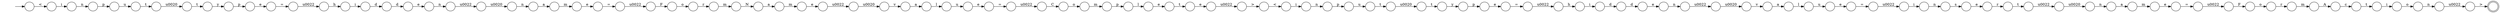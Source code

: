 digraph Automaton {
  rankdir = LR;
  0 [shape=circle,label=""];
  0 -> 5 [label="\u0020"]
  1 [shape=circle,label=""];
  1 -> 31 [label="t"]
  2 [shape=circle,label=""];
  2 -> 18 [label="t"]
  3 [shape=circle,label=""];
  3 -> 72 [label="e"]
  4 [shape=circle,label=""];
  4 -> 73 [label="u"]
  5 [shape=circle,label=""];
  5 -> 37 [label="v"]
  6 [shape=circle,label=""];
  6 -> 68 [label="="]
  7 [shape=circle,label=""];
  7 -> 78 [label="l"]
  8 [shape=circle,label=""];
  8 -> 98 [label="="]
  9 [shape=circle,label=""];
  9 -> 69 [label="e"]
  10 [shape=circle,label=""];
  10 -> 17 [label="\u0022"]
  11 [shape=circle,label=""];
  11 -> 54 [label="A"]
  12 [shape=circle,label=""];
  12 -> 4 [label="p"]
  13 [shape=circle,label=""];
  13 -> 75 [label="i"]
  14 [shape=circle,label=""];
  14 -> 99 [label="s"]
  15 [shape=circle,label=""];
  15 -> 22 [label="\u0022"]
  16 [shape=circle,label=""];
  16 -> 92 [label="\u0022"]
  17 [shape=circle,label=""];
  17 -> 58 [label="F"]
  18 [shape=circle,label=""];
  18 -> 41 [label="y"]
  19 [shape=circle,label=""];
  19 -> 32 [label="a"]
  20 [shape=circle,label=""];
  20 -> 61 [label="i"]
  21 [shape=circle,label=""];
  21 -> 28 [label="\u0020"]
  22 [shape=circle,label=""];
  22 -> 13 [label="h"]
  23 [shape=circle,label=""];
  23 -> 94 [label=">"]
  24 [shape=circle,label=""];
  24 -> 30 [label="l"]
  25 [shape=circle,label=""];
  25 -> 97 [label="d"]
  26 [shape=circle,label=""];
  26 -> 86 [label="t"]
  27 [shape=circle,label=""];
  27 -> 83 [label="m"]
  28 [shape=circle,label=""];
  28 -> 105 [label="n"]
  29 [shape=circle,label=""];
  29 -> 79 [label="n"]
  30 [shape=circle,label=""];
  30 -> 46 [label="u"]
  31 [shape=circle,label=""];
  31 -> 26 [label="\u0020"]
  32 [shape=circle,label=""];
  32 -> 45 [label="m"]
  33 [shape=circle,label=""];
  33 -> 108 [label="\u0022"]
  34 [shape=circle,label=""];
  34 -> 80 [label="e"]
  35 [shape=circle,label=""];
  35 -> 59 [label="p"]
  36 [shape=circle,label=""];
  36 -> 88 [label="F"]
  37 [shape=circle,label=""];
  37 -> 7 [label="a"]
  38 [shape=circle,label=""];
  38 -> 90 [label="t"]
  39 [shape=circle,label=""];
  39 -> 101 [label="n"]
  40 [shape=circle,label=""];
  40 -> 56 [label="i"]
  41 [shape=circle,label=""];
  41 -> 9 [label="p"]
  42 [shape=circle,label=""];
  42 -> 40 [label="\u0022"]
  43 [shape=circle,label=""];
  43 -> 21 [label="\u0022"]
  44 [shape=circle,label=""];
  44 -> 50 [label="="]
  45 [shape=circle,label=""];
  45 -> 16 [label="e"]
  46 [shape=circle,label=""];
  46 -> 44 [label="e"]
  47 [shape=circle,label=""];
  47 -> 10 [label="="]
  48 [shape=circle,label=""];
  48 -> 95 [label="h"]
  49 [shape=circle,label=""];
  49 -> 107 [label="l"]
  50 [shape=circle,label=""];
  50 -> 57 [label="\u0022"]
  51 [shape=circle,label=""];
  51 -> 49 [label="p"]
  52 [shape=circle,label=""];
  52 -> 71 [label="o"]
  53 [shape=circle,label=""];
  53 -> 64 [label="i"]
  54 [shape=circle,label=""];
  54 -> 38 [label="c"]
  55 [shape=circle,label=""];
  55 -> 8 [label="e"]
  56 [shape=circle,label=""];
  56 -> 14 [label="n"]
  57 [shape=circle,label=""];
  57 -> 52 [label="C"]
  58 [shape=circle,label=""];
  58 -> 67 [label="o"]
  59 [shape=circle,label=""];
  59 -> 6 [label="e"]
  60 [shape=circle,label=""];
  60 -> 100 [label="v"]
  61 [shape=circle,label=""];
  61 -> 12 [label="n"]
  62 [shape=circle,label=""];
  62 -> 89 [label="o"]
  63 [shape=circle,label=""];
  63 -> 25 [label="d"]
  64 [shape=circle,label=""];
  64 -> 106 [label="n"]
  65 [shape=circle,label=""];
  65 -> 55 [label="m"]
  66 [shape=circle,label=""];
  66 -> 11 [label="m"]
  67 [shape=circle,label=""];
  67 -> 66 [label="r"]
  68 [shape=circle,label=""];
  68 -> 48 [label="\u0022"]
  69 [shape=circle,label=""];
  69 -> 15 [label="="]
  70 [shape=circle,label=""];
  initial [shape=plaintext,label=""];
  initial -> 70
  70 -> 20 [label="<"]
  71 [shape=circle,label=""];
  71 -> 51 [label="m"]
  72 [shape=circle,label=""];
  72 -> 23 [label="\u0022"]
  73 [shape=circle,label=""];
  73 -> 82 [label="t"]
  74 [shape=circle,label=""];
  74 -> 42 [label="="]
  75 [shape=circle,label=""];
  75 -> 104 [label="d"]
  76 [shape=circle,label=""];
  76 -> 3 [label="t"]
  77 [shape=circle,label=""];
  77 -> 1 [label="u"]
  78 [shape=circle,label=""];
  78 -> 93 [label="u"]
  79 [shape=circle,label=""];
  79 -> 65 [label="a"]
  80 [shape=circle,label=""];
  80 -> 102 [label="n"]
  81 [shape=circle,label=""];
  81 -> 43 [label="t"]
  82 [shape=circle,label=""];
  82 -> 2 [label="\u0020"]
  83 [shape=circle,label=""];
  83 -> 47 [label="e"]
  84 [shape=circle,label=""];
  84 -> 19 [label="N"]
  85 [shape=circle,label=""];
  85 -> 96 [label="r"]
  86 [shape=circle,label=""];
  86 -> 35 [label="y"]
  87 [shape=circle,label=""];
  87 -> 81 [label="r"]
  88 [shape=circle,label=""];
  88 -> 85 [label="o"]
  89 [shape=circle,label=""];
  89 -> 33 [label="n"]
  90 [shape=circle,label=""];
  90 -> 62 [label="i"]
  91 [shape=doublecircle,label=""];
  92 [shape=circle,label=""];
  92 -> 60 [label="\u0020"]
  93 [shape=circle,label=""];
  93 -> 74 [label="e"]
  94 [shape=circle,label=""];
  94 -> 53 [label="<"]
  95 [shape=circle,label=""];
  95 -> 63 [label="i"]
  96 [shape=circle,label=""];
  96 -> 84 [label="m"]
  97 [shape=circle,label=""];
  97 -> 39 [label="e"]
  98 [shape=circle,label=""];
  98 -> 36 [label="\u0022"]
  99 [shape=circle,label=""];
  99 -> 87 [label="e"]
  100 [shape=circle,label=""];
  100 -> 24 [label="a"]
  101 [shape=circle,label=""];
  101 -> 0 [label="\u0022"]
  102 [shape=circle,label=""];
  102 -> 103 [label="\u0022"]
  103 [shape=circle,label=""];
  103 -> 29 [label="\u0020"]
  104 [shape=circle,label=""];
  104 -> 34 [label="d"]
  105 [shape=circle,label=""];
  105 -> 27 [label="a"]
  106 [shape=circle,label=""];
  106 -> 77 [label="p"]
  107 [shape=circle,label=""];
  107 -> 76 [label="e"]
  108 [shape=circle,label=""];
  108 -> 91 [label=">"]
}

